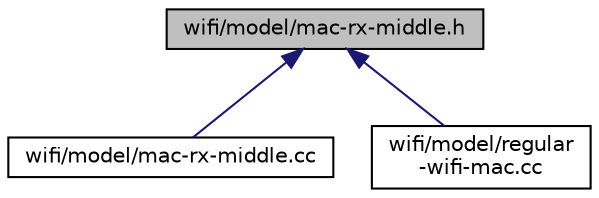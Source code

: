 digraph "wifi/model/mac-rx-middle.h"
{
  edge [fontname="Helvetica",fontsize="10",labelfontname="Helvetica",labelfontsize="10"];
  node [fontname="Helvetica",fontsize="10",shape=record];
  Node1 [label="wifi/model/mac-rx-middle.h",height=0.2,width=0.4,color="black", fillcolor="grey75", style="filled", fontcolor="black"];
  Node1 -> Node2 [dir="back",color="midnightblue",fontsize="10",style="solid"];
  Node2 [label="wifi/model/mac-rx-middle.cc",height=0.2,width=0.4,color="black", fillcolor="white", style="filled",URL="$db/d9a/mac-rx-middle_8cc.html"];
  Node1 -> Node3 [dir="back",color="midnightblue",fontsize="10",style="solid"];
  Node3 [label="wifi/model/regular\l-wifi-mac.cc",height=0.2,width=0.4,color="black", fillcolor="white", style="filled",URL="$d7/d72/regular-wifi-mac_8cc.html"];
}
